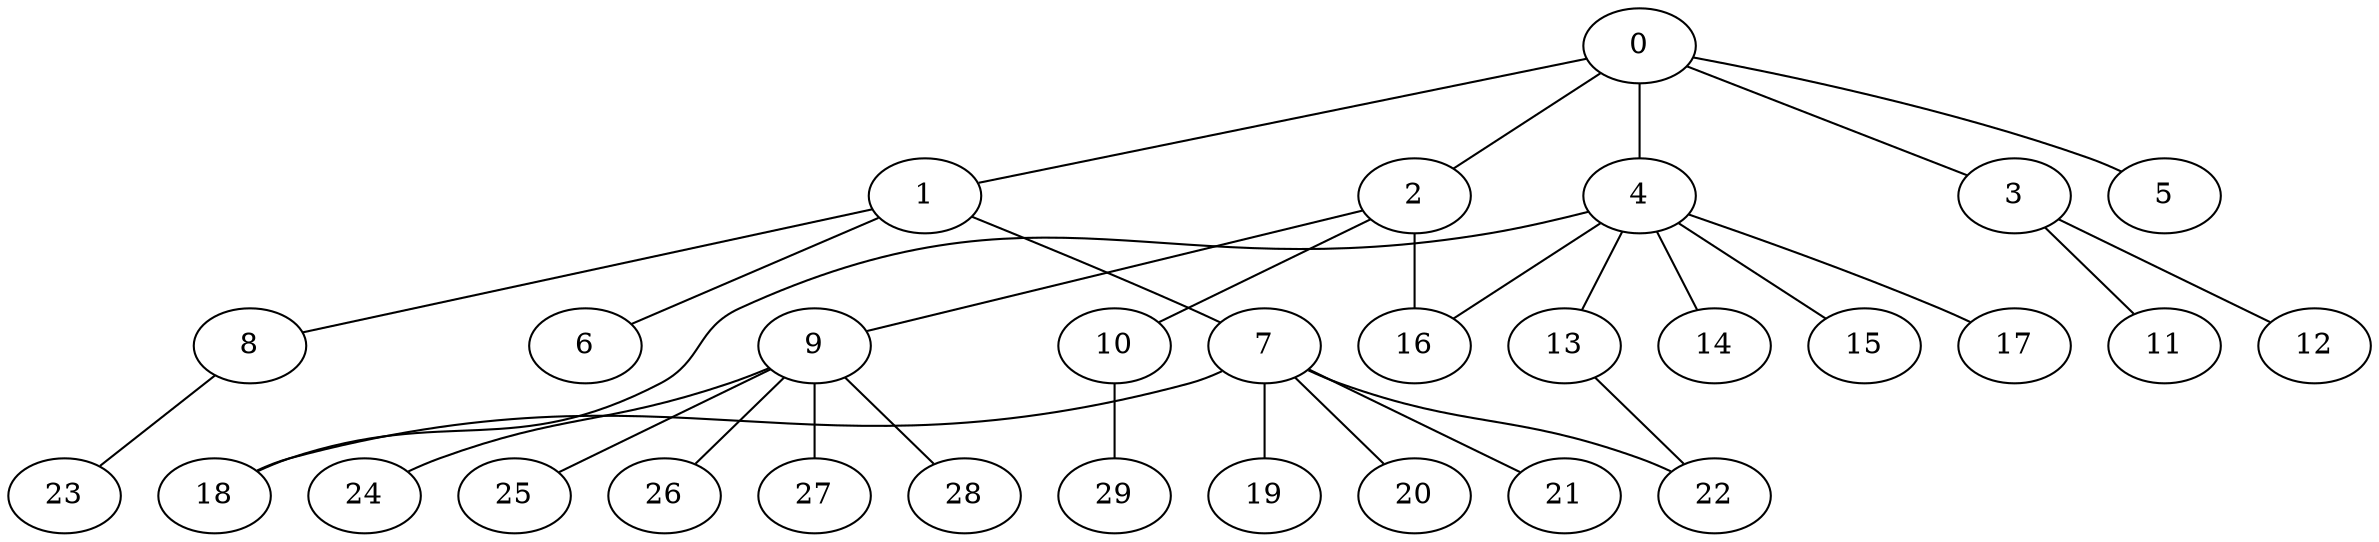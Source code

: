 
graph graphname {
    0 -- 1
0 -- 2
0 -- 3
0 -- 4
0 -- 5
1 -- 8
1 -- 6
1 -- 7
2 -- 9
2 -- 10
2 -- 16
3 -- 11
3 -- 12
4 -- 13
4 -- 14
4 -- 15
4 -- 16
4 -- 17
4 -- 18
7 -- 18
7 -- 19
7 -- 20
7 -- 21
7 -- 22
8 -- 23
9 -- 24
9 -- 25
9 -- 26
9 -- 27
9 -- 28
10 -- 29
13 -- 22

}
